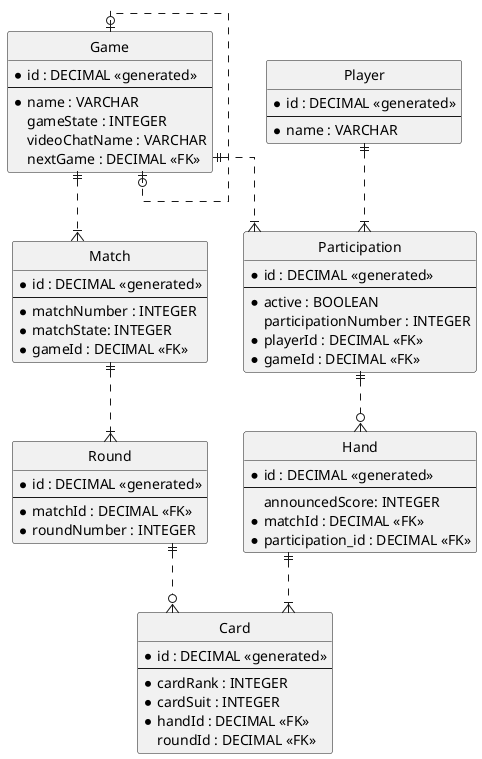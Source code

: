  [Copy to clipboard]

@startuml

' hide the spot
hide circle

' avoid problems with angled crows feet
skinparam linetype ortho

entity "Card" as card {
  *id : DECIMAL <<generated>>
  --
  *cardRank : INTEGER
  *cardSuit : INTEGER
  *handId : DECIMAL <<FK>>
  roundId : DECIMAL <<FK>>
}

entity "Game" as game {
  *id : DECIMAL <<generated>>
  --
  *name : VARCHAR
  gameState : INTEGER
  videoChatName : VARCHAR
  nextGame : DECIMAL <<FK>>
  'participationtogame_id : DECIMAL <<FK>>
}
/'
entity "ParticipationToGame" as participationtogame {
  *id : DECIMAL <<generated>>
--
  *gameId : DECIMAL <<FK>>
  *participationId : DECIMAL <<FK>>

}'/

entity "Hand" as hand {
  *id : DECIMAL <<generated>>
  --
  announcedScore: INTEGER
  *matchId : DECIMAL <<FK>>
  *participation_id : DECIMAL <<FK>>
}

entity "Match" as match {
  *id : DECIMAL <<generated>>
  --
  *matchNumber : INTEGER
  *matchState: INTEGER
  *gameId : DECIMAL <<FK>>
}

entity "Participation" as participation {
  *id : DECIMAL <<generated>>
  --
  *active : BOOLEAN
  participationNumber : INTEGER
  *playerId : DECIMAL <<FK>>
  *gameId : DECIMAL <<FK>>
  '*gameToParticipationId : DECIMAL <<FK>>
}

entity "Player" as player {
  *id : DECIMAL <<generated>>
  --
  *name : VARCHAR
}

entity "Round" as round {
  *id : DECIMAL <<generated>>
  --
  *matchId : DECIMAL <<FK>>
  *roundNumber : INTEGER
}

round ||..o{ card
hand ||..|{ card
participation ||..o{ hand
game |o..o| game
game ||..|{ participation
'game ||..o{ participationtogame
'participation ||..o{ participationtogame
player ||..|{ participation
match ||..|{ round
game ||..|{ match

@enduml
